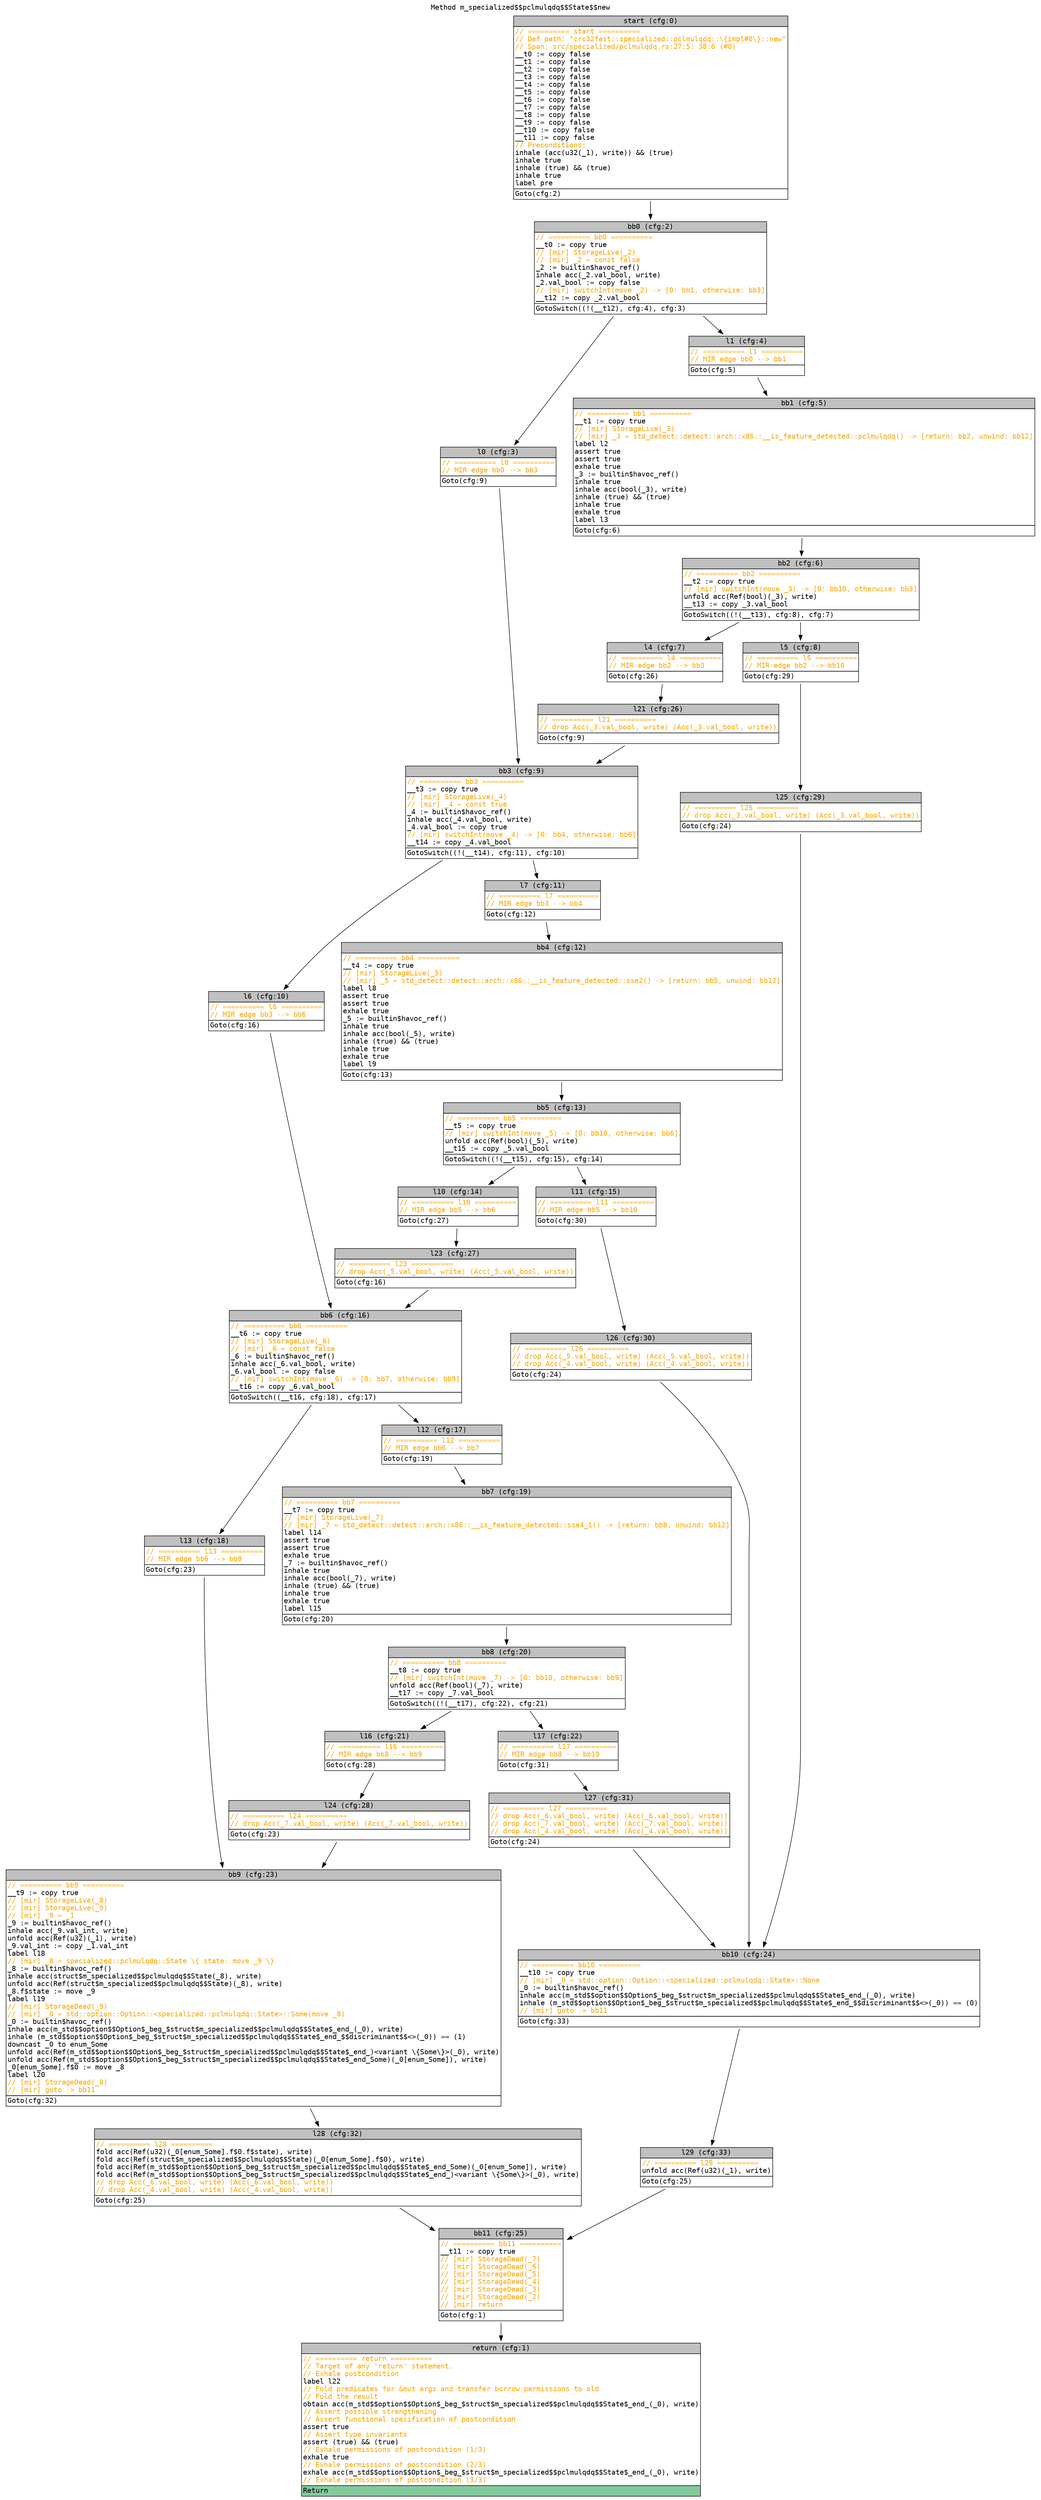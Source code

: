 digraph CFG {
graph [fontname=monospace];
node [fontname=monospace];
edge [fontname=monospace];
labelloc="t";
label="Method m_specialized$$pclmulqdq$$State$$new";
"block_start" [shape=none,label=<<table border="0" cellborder="1" cellspacing="0"><tr><td bgcolor="gray" align="center">start (cfg:0)</td></tr><tr><td align="left" balign="left"><font color="orange">// ========== start ==========</font><br/><font color="orange">// Def path: "crc32fast::specialized::pclmulqdq::\{impl#0\}::new"</font><br/><font color="orange">// Span: src/specialized/pclmulqdq.rs:27:5: 38:6 (#0)</font><br/>__t0 := copy false<br/>__t1 := copy false<br/>__t2 := copy false<br/>__t3 := copy false<br/>__t4 := copy false<br/>__t5 := copy false<br/>__t6 := copy false<br/>__t7 := copy false<br/>__t8 := copy false<br/>__t9 := copy false<br/>__t10 := copy false<br/>__t11 := copy false<br/><font color="orange">// Preconditions:</font><br/>inhale (acc(u32(_1), write)) &amp;&amp; (true)<br/>inhale true<br/>inhale (true) &amp;&amp; (true)<br/>inhale true<br/>label pre</td></tr><tr><td align="left">Goto(cfg:2)<br/></td></tr></table>>];
"block_return" [shape=none,label=<<table border="0" cellborder="1" cellspacing="0"><tr><td bgcolor="gray" align="center">return (cfg:1)</td></tr><tr><td align="left" balign="left"><font color="orange">// ========== return ==========</font><br/><font color="orange">// Target of any 'return' statement.</font><br/><font color="orange">// Exhale postcondition</font><br/>label l22<br/><font color="orange">// Fold predicates for &amp;mut args and transfer borrow permissions to old</font><br/><font color="orange">// Fold the result</font><br/>obtain acc(m_std$$option$$Option$_beg_$struct$m_specialized$$pclmulqdq$$State$_end_(_0), write)<br/><font color="orange">// Assert possible strengthening</font><br/><font color="orange">// Assert functional specification of postcondition</font><br/>assert true<br/><font color="orange">// Assert type invariants</font><br/>assert (true) &amp;&amp; (true)<br/><font color="orange">// Exhale permissions of postcondition (1/3)</font><br/>exhale true<br/><font color="orange">// Exhale permissions of postcondition (2/3)</font><br/>exhale acc(m_std$$option$$Option$_beg_$struct$m_specialized$$pclmulqdq$$State$_end_(_0), write)<br/><font color="orange">// Exhale permissions of postcondition (3/3)</font></td></tr><tr><td align="left" bgcolor="#82CA9D">Return<br/></td></tr></table>>];
"block_bb0" [shape=none,label=<<table border="0" cellborder="1" cellspacing="0"><tr><td bgcolor="gray" align="center">bb0 (cfg:2)</td></tr><tr><td align="left" balign="left"><font color="orange">// ========== bb0 ==========</font><br/>__t0 := copy true<br/><font color="orange">// [mir] StorageLive(_2)</font><br/><font color="orange">// [mir] _2 = const false</font><br/>_2 := builtin$havoc_ref()<br/>inhale acc(_2.val_bool, write)<br/>_2.val_bool := copy false<br/><font color="orange">// [mir] switchInt(move _2) -&gt; [0: bb1, otherwise: bb3]</font><br/>__t12 := copy _2.val_bool</td></tr><tr><td align="left">GotoSwitch((!(__t12), cfg:4), cfg:3)<br/></td></tr></table>>];
"block_l0" [shape=none,label=<<table border="0" cellborder="1" cellspacing="0"><tr><td bgcolor="gray" align="center">l0 (cfg:3)</td></tr><tr><td align="left" balign="left"><font color="orange">// ========== l0 ==========</font><br/><font color="orange">// MIR edge bb0 --&gt; bb3</font></td></tr><tr><td align="left">Goto(cfg:9)<br/></td></tr></table>>];
"block_l1" [shape=none,label=<<table border="0" cellborder="1" cellspacing="0"><tr><td bgcolor="gray" align="center">l1 (cfg:4)</td></tr><tr><td align="left" balign="left"><font color="orange">// ========== l1 ==========</font><br/><font color="orange">// MIR edge bb0 --&gt; bb1</font></td></tr><tr><td align="left">Goto(cfg:5)<br/></td></tr></table>>];
"block_bb1" [shape=none,label=<<table border="0" cellborder="1" cellspacing="0"><tr><td bgcolor="gray" align="center">bb1 (cfg:5)</td></tr><tr><td align="left" balign="left"><font color="orange">// ========== bb1 ==========</font><br/>__t1 := copy true<br/><font color="orange">// [mir] StorageLive(_3)</font><br/><font color="orange">// [mir] _3 = std_detect::detect::arch::x86::__is_feature_detected::pclmulqdq() -&gt; [return: bb2, unwind: bb12]</font><br/>label l2<br/>assert true<br/>assert true<br/>exhale true<br/>_3 := builtin$havoc_ref()<br/>inhale true<br/>inhale acc(bool(_3), write)<br/>inhale (true) &amp;&amp; (true)<br/>inhale true<br/>exhale true<br/>label l3</td></tr><tr><td align="left">Goto(cfg:6)<br/></td></tr></table>>];
"block_bb2" [shape=none,label=<<table border="0" cellborder="1" cellspacing="0"><tr><td bgcolor="gray" align="center">bb2 (cfg:6)</td></tr><tr><td align="left" balign="left"><font color="orange">// ========== bb2 ==========</font><br/>__t2 := copy true<br/><font color="orange">// [mir] switchInt(move _3) -&gt; [0: bb10, otherwise: bb3]</font><br/>unfold acc(Ref(bool)(_3), write)<br/>__t13 := copy _3.val_bool</td></tr><tr><td align="left">GotoSwitch((!(__t13), cfg:8), cfg:7)<br/></td></tr></table>>];
"block_l4" [shape=none,label=<<table border="0" cellborder="1" cellspacing="0"><tr><td bgcolor="gray" align="center">l4 (cfg:7)</td></tr><tr><td align="left" balign="left"><font color="orange">// ========== l4 ==========</font><br/><font color="orange">// MIR edge bb2 --&gt; bb3</font></td></tr><tr><td align="left">Goto(cfg:26)<br/></td></tr></table>>];
"block_l5" [shape=none,label=<<table border="0" cellborder="1" cellspacing="0"><tr><td bgcolor="gray" align="center">l5 (cfg:8)</td></tr><tr><td align="left" balign="left"><font color="orange">// ========== l5 ==========</font><br/><font color="orange">// MIR edge bb2 --&gt; bb10</font></td></tr><tr><td align="left">Goto(cfg:29)<br/></td></tr></table>>];
"block_bb3" [shape=none,label=<<table border="0" cellborder="1" cellspacing="0"><tr><td bgcolor="gray" align="center">bb3 (cfg:9)</td></tr><tr><td align="left" balign="left"><font color="orange">// ========== bb3 ==========</font><br/>__t3 := copy true<br/><font color="orange">// [mir] StorageLive(_4)</font><br/><font color="orange">// [mir] _4 = const true</font><br/>_4 := builtin$havoc_ref()<br/>inhale acc(_4.val_bool, write)<br/>_4.val_bool := copy true<br/><font color="orange">// [mir] switchInt(move _4) -&gt; [0: bb4, otherwise: bb6]</font><br/>__t14 := copy _4.val_bool</td></tr><tr><td align="left">GotoSwitch((!(__t14), cfg:11), cfg:10)<br/></td></tr></table>>];
"block_l6" [shape=none,label=<<table border="0" cellborder="1" cellspacing="0"><tr><td bgcolor="gray" align="center">l6 (cfg:10)</td></tr><tr><td align="left" balign="left"><font color="orange">// ========== l6 ==========</font><br/><font color="orange">// MIR edge bb3 --&gt; bb6</font></td></tr><tr><td align="left">Goto(cfg:16)<br/></td></tr></table>>];
"block_l7" [shape=none,label=<<table border="0" cellborder="1" cellspacing="0"><tr><td bgcolor="gray" align="center">l7 (cfg:11)</td></tr><tr><td align="left" balign="left"><font color="orange">// ========== l7 ==========</font><br/><font color="orange">// MIR edge bb3 --&gt; bb4</font></td></tr><tr><td align="left">Goto(cfg:12)<br/></td></tr></table>>];
"block_bb4" [shape=none,label=<<table border="0" cellborder="1" cellspacing="0"><tr><td bgcolor="gray" align="center">bb4 (cfg:12)</td></tr><tr><td align="left" balign="left"><font color="orange">// ========== bb4 ==========</font><br/>__t4 := copy true<br/><font color="orange">// [mir] StorageLive(_5)</font><br/><font color="orange">// [mir] _5 = std_detect::detect::arch::x86::__is_feature_detected::sse2() -&gt; [return: bb5, unwind: bb12]</font><br/>label l8<br/>assert true<br/>assert true<br/>exhale true<br/>_5 := builtin$havoc_ref()<br/>inhale true<br/>inhale acc(bool(_5), write)<br/>inhale (true) &amp;&amp; (true)<br/>inhale true<br/>exhale true<br/>label l9</td></tr><tr><td align="left">Goto(cfg:13)<br/></td></tr></table>>];
"block_bb5" [shape=none,label=<<table border="0" cellborder="1" cellspacing="0"><tr><td bgcolor="gray" align="center">bb5 (cfg:13)</td></tr><tr><td align="left" balign="left"><font color="orange">// ========== bb5 ==========</font><br/>__t5 := copy true<br/><font color="orange">// [mir] switchInt(move _5) -&gt; [0: bb10, otherwise: bb6]</font><br/>unfold acc(Ref(bool)(_5), write)<br/>__t15 := copy _5.val_bool</td></tr><tr><td align="left">GotoSwitch((!(__t15), cfg:15), cfg:14)<br/></td></tr></table>>];
"block_l10" [shape=none,label=<<table border="0" cellborder="1" cellspacing="0"><tr><td bgcolor="gray" align="center">l10 (cfg:14)</td></tr><tr><td align="left" balign="left"><font color="orange">// ========== l10 ==========</font><br/><font color="orange">// MIR edge bb5 --&gt; bb6</font></td></tr><tr><td align="left">Goto(cfg:27)<br/></td></tr></table>>];
"block_l11" [shape=none,label=<<table border="0" cellborder="1" cellspacing="0"><tr><td bgcolor="gray" align="center">l11 (cfg:15)</td></tr><tr><td align="left" balign="left"><font color="orange">// ========== l11 ==========</font><br/><font color="orange">// MIR edge bb5 --&gt; bb10</font></td></tr><tr><td align="left">Goto(cfg:30)<br/></td></tr></table>>];
"block_bb6" [shape=none,label=<<table border="0" cellborder="1" cellspacing="0"><tr><td bgcolor="gray" align="center">bb6 (cfg:16)</td></tr><tr><td align="left" balign="left"><font color="orange">// ========== bb6 ==========</font><br/>__t6 := copy true<br/><font color="orange">// [mir] StorageLive(_6)</font><br/><font color="orange">// [mir] _6 = const false</font><br/>_6 := builtin$havoc_ref()<br/>inhale acc(_6.val_bool, write)<br/>_6.val_bool := copy false<br/><font color="orange">// [mir] switchInt(move _6) -&gt; [0: bb7, otherwise: bb9]</font><br/>__t16 := copy _6.val_bool</td></tr><tr><td align="left">GotoSwitch((__t16, cfg:18), cfg:17)<br/></td></tr></table>>];
"block_l12" [shape=none,label=<<table border="0" cellborder="1" cellspacing="0"><tr><td bgcolor="gray" align="center">l12 (cfg:17)</td></tr><tr><td align="left" balign="left"><font color="orange">// ========== l12 ==========</font><br/><font color="orange">// MIR edge bb6 --&gt; bb7</font></td></tr><tr><td align="left">Goto(cfg:19)<br/></td></tr></table>>];
"block_l13" [shape=none,label=<<table border="0" cellborder="1" cellspacing="0"><tr><td bgcolor="gray" align="center">l13 (cfg:18)</td></tr><tr><td align="left" balign="left"><font color="orange">// ========== l13 ==========</font><br/><font color="orange">// MIR edge bb6 --&gt; bb9</font></td></tr><tr><td align="left">Goto(cfg:23)<br/></td></tr></table>>];
"block_bb7" [shape=none,label=<<table border="0" cellborder="1" cellspacing="0"><tr><td bgcolor="gray" align="center">bb7 (cfg:19)</td></tr><tr><td align="left" balign="left"><font color="orange">// ========== bb7 ==========</font><br/>__t7 := copy true<br/><font color="orange">// [mir] StorageLive(_7)</font><br/><font color="orange">// [mir] _7 = std_detect::detect::arch::x86::__is_feature_detected::sse4_1() -&gt; [return: bb8, unwind: bb12]</font><br/>label l14<br/>assert true<br/>assert true<br/>exhale true<br/>_7 := builtin$havoc_ref()<br/>inhale true<br/>inhale acc(bool(_7), write)<br/>inhale (true) &amp;&amp; (true)<br/>inhale true<br/>exhale true<br/>label l15</td></tr><tr><td align="left">Goto(cfg:20)<br/></td></tr></table>>];
"block_bb8" [shape=none,label=<<table border="0" cellborder="1" cellspacing="0"><tr><td bgcolor="gray" align="center">bb8 (cfg:20)</td></tr><tr><td align="left" balign="left"><font color="orange">// ========== bb8 ==========</font><br/>__t8 := copy true<br/><font color="orange">// [mir] switchInt(move _7) -&gt; [0: bb10, otherwise: bb9]</font><br/>unfold acc(Ref(bool)(_7), write)<br/>__t17 := copy _7.val_bool</td></tr><tr><td align="left">GotoSwitch((!(__t17), cfg:22), cfg:21)<br/></td></tr></table>>];
"block_l16" [shape=none,label=<<table border="0" cellborder="1" cellspacing="0"><tr><td bgcolor="gray" align="center">l16 (cfg:21)</td></tr><tr><td align="left" balign="left"><font color="orange">// ========== l16 ==========</font><br/><font color="orange">// MIR edge bb8 --&gt; bb9</font></td></tr><tr><td align="left">Goto(cfg:28)<br/></td></tr></table>>];
"block_l17" [shape=none,label=<<table border="0" cellborder="1" cellspacing="0"><tr><td bgcolor="gray" align="center">l17 (cfg:22)</td></tr><tr><td align="left" balign="left"><font color="orange">// ========== l17 ==========</font><br/><font color="orange">// MIR edge bb8 --&gt; bb10</font></td></tr><tr><td align="left">Goto(cfg:31)<br/></td></tr></table>>];
"block_bb9" [shape=none,label=<<table border="0" cellborder="1" cellspacing="0"><tr><td bgcolor="gray" align="center">bb9 (cfg:23)</td></tr><tr><td align="left" balign="left"><font color="orange">// ========== bb9 ==========</font><br/>__t9 := copy true<br/><font color="orange">// [mir] StorageLive(_8)</font><br/><font color="orange">// [mir] StorageLive(_9)</font><br/><font color="orange">// [mir] _9 = _1</font><br/>_9 := builtin$havoc_ref()<br/>inhale acc(_9.val_int, write)<br/>unfold acc(Ref(u32)(_1), write)<br/>_9.val_int := copy _1.val_int<br/>label l18<br/><font color="orange">// [mir] _8 = specialized::pclmulqdq::State \{ state: move _9 \}</font><br/>_8 := builtin$havoc_ref()<br/>inhale acc(struct$m_specialized$$pclmulqdq$$State(_8), write)<br/>unfold acc(Ref(struct$m_specialized$$pclmulqdq$$State)(_8), write)<br/>_8.f$state := move _9<br/>label l19<br/><font color="orange">// [mir] StorageDead(_9)</font><br/><font color="orange">// [mir] _0 = std::option::Option::&lt;specialized::pclmulqdq::State&gt;::Some(move _8)</font><br/>_0 := builtin$havoc_ref()<br/>inhale acc(m_std$$option$$Option$_beg_$struct$m_specialized$$pclmulqdq$$State$_end_(_0), write)<br/>inhale (m_std$$option$$Option$_beg_$struct$m_specialized$$pclmulqdq$$State$_end_$$discriminant$$&lt;&gt;(_0)) == (1)<br/>downcast _0 to enum_Some<br/>unfold acc(Ref(m_std$$option$$Option$_beg_$struct$m_specialized$$pclmulqdq$$State$_end_)&lt;variant \{Some\}&gt;(_0), write)<br/>unfold acc(Ref(m_std$$option$$Option$_beg_$struct$m_specialized$$pclmulqdq$$State$_end_Some)(_0[enum_Some]), write)<br/>_0[enum_Some].f$0 := move _8<br/>label l20<br/><font color="orange">// [mir] StorageDead(_8)</font><br/><font color="orange">// [mir] goto -&gt; bb11</font></td></tr><tr><td align="left">Goto(cfg:32)<br/></td></tr></table>>];
"block_bb10" [shape=none,label=<<table border="0" cellborder="1" cellspacing="0"><tr><td bgcolor="gray" align="center">bb10 (cfg:24)</td></tr><tr><td align="left" balign="left"><font color="orange">// ========== bb10 ==========</font><br/>__t10 := copy true<br/><font color="orange">// [mir] _0 = std::option::Option::&lt;specialized::pclmulqdq::State&gt;::None</font><br/>_0 := builtin$havoc_ref()<br/>inhale acc(m_std$$option$$Option$_beg_$struct$m_specialized$$pclmulqdq$$State$_end_(_0), write)<br/>inhale (m_std$$option$$Option$_beg_$struct$m_specialized$$pclmulqdq$$State$_end_$$discriminant$$&lt;&gt;(_0)) == (0)<br/><font color="orange">// [mir] goto -&gt; bb11</font></td></tr><tr><td align="left">Goto(cfg:33)<br/></td></tr></table>>];
"block_bb11" [shape=none,label=<<table border="0" cellborder="1" cellspacing="0"><tr><td bgcolor="gray" align="center">bb11 (cfg:25)</td></tr><tr><td align="left" balign="left"><font color="orange">// ========== bb11 ==========</font><br/>__t11 := copy true<br/><font color="orange">// [mir] StorageDead(_7)</font><br/><font color="orange">// [mir] StorageDead(_6)</font><br/><font color="orange">// [mir] StorageDead(_5)</font><br/><font color="orange">// [mir] StorageDead(_4)</font><br/><font color="orange">// [mir] StorageDead(_3)</font><br/><font color="orange">// [mir] StorageDead(_2)</font><br/><font color="orange">// [mir] return</font></td></tr><tr><td align="left">Goto(cfg:1)<br/></td></tr></table>>];
"block_l21" [shape=none,label=<<table border="0" cellborder="1" cellspacing="0"><tr><td bgcolor="gray" align="center">l21 (cfg:26)</td></tr><tr><td align="left" balign="left"><font color="orange">// ========== l21 ==========</font><br/><font color="orange">// drop Acc(_3.val_bool, write) (Acc(_3.val_bool, write))</font></td></tr><tr><td align="left">Goto(cfg:9)<br/></td></tr></table>>];
"block_l23" [shape=none,label=<<table border="0" cellborder="1" cellspacing="0"><tr><td bgcolor="gray" align="center">l23 (cfg:27)</td></tr><tr><td align="left" balign="left"><font color="orange">// ========== l23 ==========</font><br/><font color="orange">// drop Acc(_5.val_bool, write) (Acc(_5.val_bool, write))</font></td></tr><tr><td align="left">Goto(cfg:16)<br/></td></tr></table>>];
"block_l24" [shape=none,label=<<table border="0" cellborder="1" cellspacing="0"><tr><td bgcolor="gray" align="center">l24 (cfg:28)</td></tr><tr><td align="left" balign="left"><font color="orange">// ========== l24 ==========</font><br/><font color="orange">// drop Acc(_7.val_bool, write) (Acc(_7.val_bool, write))</font></td></tr><tr><td align="left">Goto(cfg:23)<br/></td></tr></table>>];
"block_l25" [shape=none,label=<<table border="0" cellborder="1" cellspacing="0"><tr><td bgcolor="gray" align="center">l25 (cfg:29)</td></tr><tr><td align="left" balign="left"><font color="orange">// ========== l25 ==========</font><br/><font color="orange">// drop Acc(_3.val_bool, write) (Acc(_3.val_bool, write))</font></td></tr><tr><td align="left">Goto(cfg:24)<br/></td></tr></table>>];
"block_l26" [shape=none,label=<<table border="0" cellborder="1" cellspacing="0"><tr><td bgcolor="gray" align="center">l26 (cfg:30)</td></tr><tr><td align="left" balign="left"><font color="orange">// ========== l26 ==========</font><br/><font color="orange">// drop Acc(_5.val_bool, write) (Acc(_5.val_bool, write))</font><br/><font color="orange">// drop Acc(_4.val_bool, write) (Acc(_4.val_bool, write))</font></td></tr><tr><td align="left">Goto(cfg:24)<br/></td></tr></table>>];
"block_l27" [shape=none,label=<<table border="0" cellborder="1" cellspacing="0"><tr><td bgcolor="gray" align="center">l27 (cfg:31)</td></tr><tr><td align="left" balign="left"><font color="orange">// ========== l27 ==========</font><br/><font color="orange">// drop Acc(_6.val_bool, write) (Acc(_6.val_bool, write))</font><br/><font color="orange">// drop Acc(_7.val_bool, write) (Acc(_7.val_bool, write))</font><br/><font color="orange">// drop Acc(_4.val_bool, write) (Acc(_4.val_bool, write))</font></td></tr><tr><td align="left">Goto(cfg:24)<br/></td></tr></table>>];
"block_l28" [shape=none,label=<<table border="0" cellborder="1" cellspacing="0"><tr><td bgcolor="gray" align="center">l28 (cfg:32)</td></tr><tr><td align="left" balign="left"><font color="orange">// ========== l28 ==========</font><br/>fold acc(Ref(u32)(_0[enum_Some].f$0.f$state), write)<br/>fold acc(Ref(struct$m_specialized$$pclmulqdq$$State)(_0[enum_Some].f$0), write)<br/>fold acc(Ref(m_std$$option$$Option$_beg_$struct$m_specialized$$pclmulqdq$$State$_end_Some)(_0[enum_Some]), write)<br/>fold acc(Ref(m_std$$option$$Option$_beg_$struct$m_specialized$$pclmulqdq$$State$_end_)&lt;variant \{Some\}&gt;(_0), write)<br/><font color="orange">// drop Acc(_6.val_bool, write) (Acc(_6.val_bool, write))</font><br/><font color="orange">// drop Acc(_4.val_bool, write) (Acc(_4.val_bool, write))</font></td></tr><tr><td align="left">Goto(cfg:25)<br/></td></tr></table>>];
"block_l29" [shape=none,label=<<table border="0" cellborder="1" cellspacing="0"><tr><td bgcolor="gray" align="center">l29 (cfg:33)</td></tr><tr><td align="left" balign="left"><font color="orange">// ========== l29 ==========</font><br/>unfold acc(Ref(u32)(_1), write)</td></tr><tr><td align="left">Goto(cfg:25)<br/></td></tr></table>>];
"block_start" -> "block_bb0";
"block_bb0" -> "block_l1";
"block_bb0" -> "block_l0";
"block_l0" -> "block_bb3";
"block_l1" -> "block_bb1";
"block_bb1" -> "block_bb2";
"block_bb2" -> "block_l5";
"block_bb2" -> "block_l4";
"block_l4" -> "block_l21";
"block_l5" -> "block_l25";
"block_bb3" -> "block_l7";
"block_bb3" -> "block_l6";
"block_l6" -> "block_bb6";
"block_l7" -> "block_bb4";
"block_bb4" -> "block_bb5";
"block_bb5" -> "block_l11";
"block_bb5" -> "block_l10";
"block_l10" -> "block_l23";
"block_l11" -> "block_l26";
"block_bb6" -> "block_l13";
"block_bb6" -> "block_l12";
"block_l12" -> "block_bb7";
"block_l13" -> "block_bb9";
"block_bb7" -> "block_bb8";
"block_bb8" -> "block_l17";
"block_bb8" -> "block_l16";
"block_l16" -> "block_l24";
"block_l17" -> "block_l27";
"block_bb9" -> "block_l28";
"block_bb10" -> "block_l29";
"block_bb11" -> "block_return";
"block_l21" -> "block_bb3";
"block_l23" -> "block_bb6";
"block_l24" -> "block_bb9";
"block_l25" -> "block_bb10";
"block_l26" -> "block_bb10";
"block_l27" -> "block_bb10";
"block_l28" -> "block_bb11";
"block_l29" -> "block_bb11";
}
